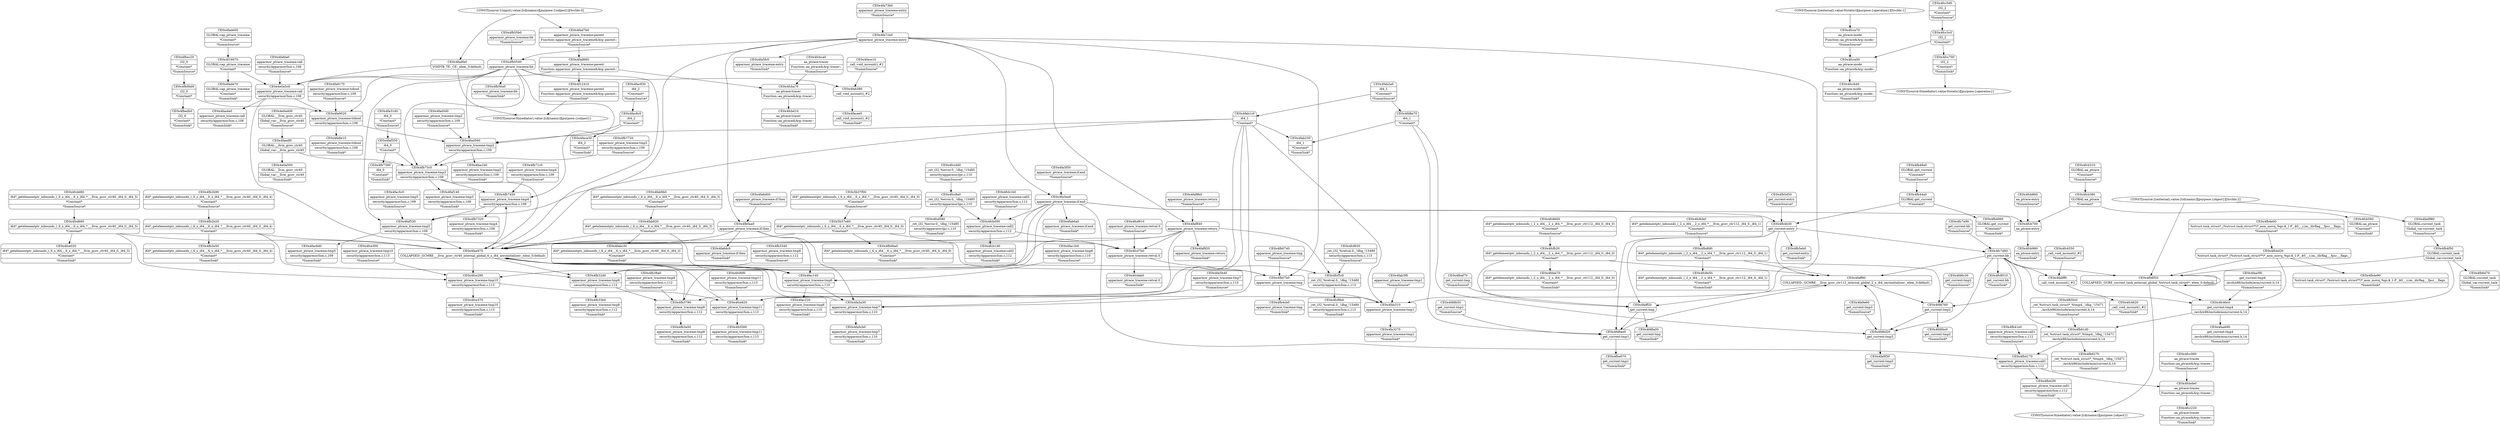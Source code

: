 digraph {
	CE0x4f16670 [shape=record,shape=Mrecord,label="{CE0x4f16670|GLOBAL:cap_ptrace_traceme|*Constant*}"]
	CE0x4fa5fc0 [shape=record,shape=Mrecord,label="{CE0x4fa5fc0|apparmor_ptrace_traceme:entry|*SummSink*}"]
	CE0x4fb61d0 [shape=record,shape=Mrecord,label="{CE0x4fb61d0|_ret_%struct.task_struct*_%tmp4,_!dbg_!15471|./arch/x86/include/asm/current.h,14}"]
	CE0x4faff90 [shape=record,shape=Mrecord,label="{CE0x4faff90|COLLAPSED:_GCMRE___llvm_gcov_ctr112_internal_global_2_x_i64_zeroinitializer:_elem_0:default:}"]
	CE0x4fac5c0 [shape=record,shape=Mrecord,label="{CE0x4fac5c0|apparmor_ptrace_traceme:tmp5|security/apparmor/lsm.c,109|*SummSource*}"]
	CE0x4fd6c30 [shape=record,shape=Mrecord,label="{CE0x4fd6c30|get_current:tmp2|*SummSource*}"]
	CE0x4fa9e60 [shape=record,shape=Mrecord,label="{CE0x4fa9e60|get_current:tmp3|*SummSource*}"]
	CE0x4fb4e00 [shape=record,shape=Mrecord,label="{CE0x4fb4e00|%struct.task_struct*_(%struct.task_struct**)*_asm_movq_%gs:$_1:P_,$0_,_r,im,_dirflag_,_fpsr_,_flags_|*SummSource*}"]
	CE0x4fab6a0 [shape=record,shape=Mrecord,label="{CE0x4fab6a0|apparmor_ptrace_traceme:if.end|*SummSink*}"]
	CE0x4fcd660 [shape=record,shape=Mrecord,label="{CE0x4fcd660|i64*_getelementptr_inbounds_(_6_x_i64_,_6_x_i64_*___llvm_gcov_ctr40,_i64_0,_i64_5)|*Constant*}"]
	CE0x4fc8e50 [shape=record,shape=Mrecord,label="{CE0x4fc8e50|i64*_getelementptr_inbounds_(_2_x_i64_,_2_x_i64_*___llvm_gcov_ctr112,_i64_0,_i64_1)|*Constant*|*SummSink*}"]
	CE0x4fb4e90 [shape=record,shape=Mrecord,label="{CE0x4fb4e90|%struct.task_struct*_(%struct.task_struct**)*_asm_movq_%gs:$_1:P_,$0_,_r,im,_dirflag_,_fpsr_,_flags_|*SummSink*}"]
	CE0x4fcf0f0 [shape=record,shape=Mrecord,label="{CE0x4fcf0f0|apparmor_ptrace_traceme:tmp11|security/apparmor/lsm.c,113|*SummSource*}"]
	CE0x4fcbca0 [shape=record,shape=Mrecord,label="{CE0x4fcbca0|aa_ptrace:tracer|Function::aa_ptrace&Arg::tracer::|*SummSource*}"]
	CE0x4fa6dc0 [shape=record,shape=Mrecord,label="{CE0x4fa6dc0|apparmor_ptrace_traceme:if.then|*SummSink*}"]
	CE0x4fac140 [shape=record,shape=Mrecord,label="{CE0x4fac140|apparmor_ptrace_traceme:tmp6|security/apparmor/lsm.c,110}"]
	CE0x4fa3ee0 [shape=record,shape=Mrecord,label="{CE0x4fa3ee0|apparmor_ptrace_traceme:if.end}"]
	CE0x4fb3790 [shape=record,shape=Mrecord,label="{CE0x4fb3790|apparmor_ptrace_traceme:tmp9|security/apparmor/lsm.c,112}"]
	CE0x4fcdd80 [shape=record,shape=Mrecord,label="{CE0x4fcdd80|i64*_getelementptr_inbounds_(_6_x_i64_,_6_x_i64_*___llvm_gcov_ctr40,_i64_0,_i64_5)|*Constant*|*SummSource*}"]
	CE0x4fcf9b0 [shape=record,shape=Mrecord,label="{CE0x4fcf9b0|_ret_i32_%retval.0,_!dbg_!15480|security/apparmor/lsm.c,113|*SummSink*}"]
	CE0x4fb5d50 [shape=record,shape=Mrecord,label="{CE0x4fb5d50|get_current:entry|*SummSource*}"]
	CE0x4fb44a0 [shape=record,shape=Mrecord,label="{CE0x4fb44a0|GLOBAL:get_current|*Constant*}"]
	CE0x4fccb40 [shape=record,shape=Mrecord,label="{CE0x4fccb40|aa_ptrace:mode|Function::aa_ptrace&Arg::mode::|*SummSink*}"]
	CE0x4fab380 [shape=record,shape=Mrecord,label="{CE0x4fab380|_call_void_mcount()_#2}"]
	CE0x4fa73b0 [shape=record,shape=Mrecord,label="{CE0x4fa73b0|apparmor_ptrace_traceme:entry|*SummSource*}"]
	CE0x4fcb140 [shape=record,shape=Mrecord,label="{CE0x4fcb140|apparmor_ptrace_traceme:call2|security/apparmor/lsm.c,112|*SummSink*}"]
	CE0x4fce370 [shape=record,shape=Mrecord,label="{CE0x4fce370|apparmor_ptrace_traceme:tmp10|security/apparmor/lsm.c,113|*SummSink*}"]
	CE0x4fb0740 [shape=record,shape=Mrecord,label="{CE0x4fb0740|apparmor_ptrace_traceme:tmp|*SummSource*}"]
	CE0x4facee0 [shape=record,shape=Mrecord,label="{CE0x4facee0|_call_void_mcount()_#2|*SummSink*}"]
	CE0x4fcc700 [shape=record,shape=Mrecord,label="{CE0x4fcc700|i32_2|*Constant*|*SummSink*}"]
	CE0x4fcb090 [shape=record,shape=Mrecord,label="{CE0x4fcb090|apparmor_ptrace_traceme:call2|security/apparmor/lsm.c,112}"]
	CE0x4fab2a0 [shape=record,shape=Mrecord,label="{CE0x4fab2a0|i64_1|*Constant*|*SummSource*}"]
	CE0x4fcc220 [shape=record,shape=Mrecord,label="{CE0x4fcc220|aa_ptrace:tracee|Function::aa_ptrace&Arg::tracee::|*SummSink*}"]
	CE0x4fa5a30 [shape=record,shape=Mrecord,label="{CE0x4fa5a30|apparmor_ptrace_traceme:tmp7|security/apparmor/lsm.c,110}"]
	CE0x4fadfa0 [shape=record,shape=Mrecord,label="{CE0x4fadfa0|VOIDTB_TE:_CE:_elem_0:default:}"]
	CE0x4fcb380 [shape=record,shape=Mrecord,label="{CE0x4fcb380|GLOBAL:aa_ptrace|*Constant*}"]
	CE0x4fcca00 [shape=record,shape=Mrecord,label="{CE0x4fcca00|aa_ptrace:mode|Function::aa_ptrace&Arg::mode::}"]
	CE0x4fcca70 [shape=record,shape=Mrecord,label="{CE0x4fcca70|aa_ptrace:mode|Function::aa_ptrace&Arg::mode::|*SummSource*}"]
	CE0x4fa72e0 [shape=record,shape=Mrecord,label="{CE0x4fa72e0|apparmor_ptrace_traceme:entry}"]
	CE0x4fa8e10 [shape=record,shape=Mrecord,label="{CE0x4fa8e10|apparmor_ptrace_traceme:tobool|security/apparmor/lsm.c,109|*SummSink*}"]
	CE0x4faa690 [shape=record,shape=Mrecord,label="{CE0x4faa690|get_current:tmp4|./arch/x86/include/asm/current.h,14|*SummSink*}"]
	CE0x4fcb960 [shape=record,shape=Mrecord,label="{CE0x4fcb960|aa_ptrace:entry|*SummSink*}"]
	CE0x4f12410 [shape=record,shape=Mrecord,label="{CE0x4f12410|apparmor_ptrace_traceme:parent|Function::apparmor_ptrace_traceme&Arg::parent::|*SummSink*}"]
	CE0x4fac8c0 [shape=record,shape=Mrecord,label="{CE0x4fac8c0|i64_2|*Constant*}"]
	CE0x4fcc5d0 [shape=record,shape=Mrecord,label="{CE0x4fcc5d0|i32_2|*Constant*|*SummSource*}"]
	CE0x4fcf630 [shape=record,shape=Mrecord,label="{CE0x4fcf630|_ret_i32_%retval.0,_!dbg_!15480|security/apparmor/lsm.c,113|*SummSource*}"]
	CE0x4faf8b0 [shape=record,shape=Mrecord,label="{CE0x4faf8b0|apparmor_ptrace_traceme:return|*SummSource*}"]
	CE0x4fb75c0 [shape=record,shape=Mrecord,label="{CE0x4fb75c0|apparmor_ptrace_traceme:tmp3|security/apparmor/lsm.c,109}"]
	CE0x4fbedb0 [shape=record,shape=Mrecord,label="{CE0x4fbedb0|i32_0|*Constant*|*SummSink*}"]
	CE0x4fade70 [shape=record,shape=Mrecord,label="{CE0x4fade70|GLOBAL:cap_ptrace_traceme|*Constant*|*SummSink*}"]
	CE0x4fad5d0 [shape=record,shape=Mrecord,label="{CE0x4fad5d0|apparmor_ptrace_traceme:tmp2|security/apparmor/lsm.c,109|*SummSource*}"]
	CE0x4fb7720 [shape=record,shape=Mrecord,label="{CE0x4fb7720|apparmor_ptrace_traceme:tmp3|security/apparmor/lsm.c,109|*SummSource*}"]
	CE0x4fad660 [shape=record,shape=Mrecord,label="{CE0x4fad660|apparmor_ptrace_traceme:parent|Function::apparmor_ptrace_traceme&Arg::parent::}"]
	CE0x4fafda0 [shape=record,shape=Mrecord,label="{CE0x4fafda0|apparmor_ptrace_traceme:call|security/apparmor/lsm.c,108|*SummSource*}"]
	CE0x4fad7b0 [shape=record,shape=Mrecord,label="{CE0x4fad7b0|apparmor_ptrace_traceme:parent|Function::apparmor_ptrace_traceme&Arg::parent::|*SummSource*}"]
	CE0x4fad980 [shape=record,shape=Mrecord,label="{CE0x4fad980|GLOBAL:current_task|Global_var:current_task|*SummSource*}"]
	CE0x4fccd40 [shape=record,shape=Mrecord,label="{CE0x4fccd40|_ret_i32_%error.0,_!dbg_!15485|security/apparmor/ipc.c,110|*SummSource*}"]
	CE0x4faff20 [shape=record,shape=Mrecord,label="{CE0x4faff20|get_current:tmp}"]
	CE0x4fd8ae0 [shape=record,shape=Mrecord,label="{CE0x4fd8ae0|get_current:tmp1}"]
	CE0x4fb4f50 [shape=record,shape=Mrecord,label="{CE0x4fb4f50|GLOBAL:current_task|Global_var:current_task}"]
	"CONST[source:0(mediator),value:2(dynamic)][purpose:{subject}]"
	"CONST[source:1(input),value:2(dynamic)][purpose:{subject}][SrcIdx:0]"
	CE0x4fab9b0 [shape=record,shape=Mrecord,label="{CE0x4fab9b0|i64*_getelementptr_inbounds_(_6_x_i64_,_6_x_i64_*___llvm_gcov_ctr40,_i64_0,_i64_3)|*Constant*|*SummSource*}"]
	CE0x4fb33b0 [shape=record,shape=Mrecord,label="{CE0x4fb33b0|apparmor_ptrace_traceme:tmp8|security/apparmor/lsm.c,112|*SummSink*}"]
	CE0x4fb7450 [shape=record,shape=Mrecord,label="{CE0x4fb7450|apparmor_ptrace_traceme:tmp4|security/apparmor/lsm.c,109}"]
	CE0x4faf530 [shape=record,shape=Mrecord,label="{CE0x4faf530|apparmor_ptrace_traceme:tmp5|security/apparmor/lsm.c,109}"]
	CE0x4fd6bc0 [shape=record,shape=Mrecord,label="{CE0x4fd6bc0|get_current:tmp2|*SummSink*}"]
	CE0x4faadf0 [shape=record,shape=Mrecord,label="{CE0x4faadf0|GLOBAL:__llvm_gcov_ctr40|Global_var:__llvm_gcov_ctr40}"]
	CE0x4fd6d20 [shape=record,shape=Mrecord,label="{CE0x4fd6d20|get_current:tmp3}"]
	CE0x4fcc3c0 [shape=record,shape=Mrecord,label="{CE0x4fcc3c0|i32_2|*Constant*}"]
	CE0x4fa6d00 [shape=record,shape=Mrecord,label="{CE0x4fa6d00|apparmor_ptrace_traceme:if.then|*SummSource*}"]
	CE0x4fbaf70 [shape=record,shape=Mrecord,label="{CE0x4fbaf70|get_current:tmp|*SummSource*}"]
	CE0x4fcdab0 [shape=record,shape=Mrecord,label="{CE0x4fcdab0|apparmor_ptrace_traceme:retval.0|*SummSink*}"]
	CE0x4fd6760 [shape=record,shape=Mrecord,label="{CE0x4fd6760|get_current:tmp2}"]
	CE0x4fa3f50 [shape=record,shape=Mrecord,label="{CE0x4fa3f50|apparmor_ptrace_traceme:if.end|*SummSource*}"]
	CE0x4fac220 [shape=record,shape=Mrecord,label="{CE0x4fac220|apparmor_ptrace_traceme:tmp6|security/apparmor/lsm.c,110|*SummSink*}"]
	CE0x4e0a5c0 [shape=record,shape=Mrecord,label="{CE0x4e0a5c0|apparmor_ptrace_traceme:call|security/apparmor/lsm.c,108}"]
	CE0x4fa9f30 [shape=record,shape=Mrecord,label="{CE0x4fa9f30|get_current:tmp3|*SummSink*}"]
	CE0x4fb4b30 [shape=record,shape=Mrecord,label="{CE0x4fb4b30|get_current:entry}"]
	CE0x4fa9ff0 [shape=record,shape=Mrecord,label="{CE0x4fa9ff0|_call_void_mcount()_#2}"]
	CE0x4fb38a0 [shape=record,shape=Mrecord,label="{CE0x4fb38a0|apparmor_ptrace_traceme:tmp9|security/apparmor/lsm.c,112|*SummSource*}"]
	CE0x4fcd910 [shape=record,shape=Mrecord,label="{CE0x4fcd910|apparmor_ptrace_traceme:retval.0|*SummSource*}"]
	CE0x4fa5b40 [shape=record,shape=Mrecord,label="{CE0x4fa5b40|apparmor_ptrace_traceme:tmp7|security/apparmor/lsm.c,110|*SummSource*}"]
	CE0x4fb56a0 [shape=record,shape=Mrecord,label="{CE0x4fb56a0|apparmor_ptrace_traceme:bb|*SummSink*}"]
	CE0x4fb7390 [shape=record,shape=Mrecord,label="{CE0x4fb7390|i64_0|*Constant*|*SummSink*}"]
	CE0x4faa4a0 [shape=record,shape=Mrecord,label="{CE0x4faa4a0|apparmor_ptrace_traceme:call|security/apparmor/lsm.c,108|*SummSink*}"]
	CE0x4fb7320 [shape=record,shape=Mrecord,label="{CE0x4fb7320|apparmor_ptrace_traceme:tmp4|security/apparmor/lsm.c,109|*SummSink*}"]
	CE0x4fcbd10 [shape=record,shape=Mrecord,label="{CE0x4fcbd10|aa_ptrace:tracer|Function::aa_ptrace&Arg::tracer::|*SummSink*}"]
	CE0x4fce290 [shape=record,shape=Mrecord,label="{CE0x4fce290|apparmor_ptrace_traceme:tmp10|security/apparmor/lsm.c,113}"]
	CE0x4fb4170 [shape=record,shape=Mrecord,label="{CE0x4fb4170|apparmor_ptrace_traceme:call1|security/apparmor/lsm.c,112}"]
	CE0x4fb2b90 [shape=record,shape=Mrecord,label="{CE0x4fb2b90|i64*_getelementptr_inbounds_(_6_x_i64_,_6_x_i64_*___llvm_gcov_ctr40,_i64_0,_i64_4)|*Constant*|*SummSource*}"]
	CE0x4fb5fc0 [shape=record,shape=Mrecord,label="{CE0x4fb5fc0|_ret_%struct.task_struct*_%tmp4,_!dbg_!15471|./arch/x86/include/asm/current.h,14|*SummSource*}"]
	CE0x4fc4550 [shape=record,shape=Mrecord,label="{CE0x4fc4550|_call_void_mcount()_#2|*SummSource*}"]
	CE0x4fb07b0 [shape=record,shape=Mrecord,label="{CE0x4fb07b0|apparmor_ptrace_traceme:tmp}"]
	CE0x4fb5eb0 [shape=record,shape=Mrecord,label="{CE0x4fb5eb0|get_current:entry|*SummSink*}"]
	CE0x4faa5f0 [shape=record,shape=Mrecord,label="{CE0x4faa5f0|get_current:tmp4|./arch/x86/include/asm/current.h,14|*SummSource*}"]
	CE0x4fcb560 [shape=record,shape=Mrecord,label="{CE0x4fcb560|GLOBAL:aa_ptrace|*Constant*|*SummSink*}"]
	CE0x4fb4d20 [shape=record,shape=Mrecord,label="{CE0x4fb4d20|%struct.task_struct*_(%struct.task_struct**)*_asm_movq_%gs:$_1:P_,$0_,_r,im,_dirflag_,_fpsr_,_flags_}"]
	CE0x4fab820 [shape=record,shape=Mrecord,label="{CE0x4fab820|i64*_getelementptr_inbounds_(_6_x_i64_,_6_x_i64_*___llvm_gcov_ctr40,_i64_0,_i64_3)|*Constant*}"]
	CE0x4fa9020 [shape=record,shape=Mrecord,label="{CE0x4fa9020|apparmor_ptrace_traceme:tobool|security/apparmor/lsm.c,109}"]
	CE0x4fd8a70 [shape=record,shape=Mrecord,label="{CE0x4fd8a70|i64_1|*Constant*}"]
	CE0x4fa3270 [shape=record,shape=Mrecord,label="{CE0x4fa3270|apparmor_ptrace_traceme:tmp1|*SummSink*}"]
	CE0x4faf840 [shape=record,shape=Mrecord,label="{CE0x4faf840|apparmor_ptrace_traceme:return}"]
	CE0x4fad560 [shape=record,shape=Mrecord,label="{CE0x4fad560|apparmor_ptrace_traceme:tmp2|security/apparmor/lsm.c,109}"]
	CE0x4fcb700 [shape=record,shape=Mrecord,label="{CE0x4fcb700|aa_ptrace:entry}"]
	CE0x4fc6600 [shape=record,shape=Mrecord,label="{CE0x4fc6600|i64*_getelementptr_inbounds_(_2_x_i64_,_2_x_i64_*___llvm_gcov_ctr112,_i64_0,_i64_0)|*Constant*|*SummSource*}"]
	CE0x4fcd580 [shape=record,shape=Mrecord,label="{CE0x4fcd580|_ret_i32_%error.0,_!dbg_!15485|security/apparmor/ipc.c,110|*SummSink*}"]
	CE0x4fade00 [shape=record,shape=Mrecord,label="{CE0x4fade00|GLOBAL:cap_ptrace_traceme|*Constant*|*SummSource*}"]
	CE0x4fb0bd0 [shape=record,shape=Mrecord,label="{CE0x4fb0bd0|i32_0|*Constant*}"]
	CE0x4fb3a50 [shape=record,shape=Mrecord,label="{CE0x4fb3a50|apparmor_ptrace_traceme:tmp9|security/apparmor/lsm.c,112|*SummSink*}"]
	CE0x4fcc8a0 [shape=record,shape=Mrecord,label="{CE0x4fcc8a0|_ret_i32_%error.0,_!dbg_!15485|security/apparmor/ipc.c,110}"]
	CE0x4fb41e0 [shape=record,shape=Mrecord,label="{CE0x4fb41e0|apparmor_ptrace_traceme:call1|security/apparmor/lsm.c,112|*SummSource*}"]
	CE0x4fbe070 [shape=record,shape=Mrecord,label="{CE0x4fbe070|get_current:tmp1|*SummSink*}"]
	CE0x4faa1b0 [shape=record,shape=Mrecord,label="{CE0x4faa1b0|apparmor_ptrace_traceme:tmp2|security/apparmor/lsm.c,109|*SummSink*}"]
	CE0x4fcd7b0 [shape=record,shape=Mrecord,label="{CE0x4fcd7b0|apparmor_ptrace_traceme:retval.0}"]
	"CONST[source:2(external),value:0(static)][purpose:{operation}][SrcIdx:1]"
	CE0x4fdda70 [shape=record,shape=Mrecord,label="{CE0x4fdda70|i64*_getelementptr_inbounds_(_2_x_i64_,_2_x_i64_*___llvm_gcov_ctr112,_i64_0,_i64_0)|*Constant*|*SummSink*}"]
	"CONST[source:0(mediator),value:0(static)][purpose:{operation}]"
	CE0x4fc7d60 [shape=record,shape=Mrecord,label="{CE0x4fc7d60|get_current:bb}"]
	CE0x4fb71c0 [shape=record,shape=Mrecord,label="{CE0x4fb71c0|apparmor_ptrace_traceme:tmp4|security/apparmor/lsm.c,109|*SummSource*}"]
	CE0x4faa970 [shape=record,shape=Mrecord,label="{CE0x4faa970|COLLAPSED:_GCMRE___llvm_gcov_ctr40_internal_global_6_x_i64_zeroinitializer:_elem_0:default:}"]
	CE0x4fbdfd0 [shape=record,shape=Mrecord,label="{CE0x4fbdfd0|i64*_getelementptr_inbounds_(_2_x_i64_,_2_x_i64_*___llvm_gcov_ctr112,_i64_0,_i64_1)|*Constant*}"]
	CE0x4fb4960 [shape=record,shape=Mrecord,label="{CE0x4fb4960|GLOBAL:get_current|*Constant*|*SummSink*}"]
	CE0x4fab1c0 [shape=record,shape=Mrecord,label="{CE0x4fab1c0|i64_1|*Constant*}"]
	CE0x4fb48a0 [shape=record,shape=Mrecord,label="{CE0x4fb48a0|GLOBAL:get_current|*Constant*|*SummSource*}"]
	CE0x4fcfb20 [shape=record,shape=Mrecord,label="{CE0x4fcfb20|i64*_getelementptr_inbounds_(_2_x_i64_,_2_x_i64_*___llvm_gcov_ctr112,_i64_0,_i64_0)|*Constant*}"]
	CE0x4e0a400 [shape=record,shape=Mrecord,label="{CE0x4e0a400|GLOBAL:__llvm_gcov_ctr40|Global_var:__llvm_gcov_ctr40|*SummSource*}"]
	CE0x4fb42f0 [shape=record,shape=Mrecord,label="{CE0x4fb42f0|apparmor_ptrace_traceme:call1|security/apparmor/lsm.c,112|*SummSink*}"]
	CE0x4fb6270 [shape=record,shape=Mrecord,label="{CE0x4fb6270|_ret_%struct.task_struct*_%tmp4,_!dbg_!15471|./arch/x86/include/asm/current.h,14|*SummSink*}"]
	"CONST[source:2(external),value:2(dynamic)][purpose:{object}][SrcIdx:2]"
	CE0x4fcba70 [shape=record,shape=Mrecord,label="{CE0x4fcba70|aa_ptrace:tracer|Function::aa_ptrace&Arg::tracer::}"]
	CE0x4faf350 [shape=record,shape=Mrecord,label="{CE0x4faf350|i64_0|*Constant*}"]
	CE0x4fa5cb0 [shape=record,shape=Mrecord,label="{CE0x4fa5cb0|apparmor_ptrace_traceme:tmp7|security/apparmor/lsm.c,110|*SummSink*}"]
	CE0x4fa9170 [shape=record,shape=Mrecord,label="{CE0x4fa9170|apparmor_ptrace_traceme:tobool|security/apparmor/lsm.c,109|*SummSource*}"]
	CE0x4fcb860 [shape=record,shape=Mrecord,label="{CE0x4fcb860|aa_ptrace:entry|*SummSource*}"]
	CE0x4e0a500 [shape=record,shape=Mrecord,label="{CE0x4e0a500|GLOBAL:__llvm_gcov_ctr40|Global_var:__llvm_gcov_ctr40|*SummSink*}"]
	CE0x4fcb1b0 [shape=record,shape=Mrecord,label="{CE0x4fcb1b0|apparmor_ptrace_traceme:call2|security/apparmor/lsm.c,112|*SummSource*}"]
	CE0x4fb55b0 [shape=record,shape=Mrecord,label="{CE0x4fb55b0|apparmor_ptrace_traceme:bb|*SummSource*}"]
	CE0x4fc7e90 [shape=record,shape=Mrecord,label="{CE0x4fc7e90|get_current:bb|*SummSource*}"]
	CE0x4fb6d70 [shape=record,shape=Mrecord,label="{CE0x4fb6d70|GLOBAL:current_task|Global_var:current_task|*SummSink*}"]
	CE0x4faf140 [shape=record,shape=Mrecord,label="{CE0x4faf140|apparmor_ptrace_traceme:tmp3|security/apparmor/lsm.c,109|*SummSink*}"]
	CE0x4fc4620 [shape=record,shape=Mrecord,label="{CE0x4fc4620|_call_void_mcount()_#2|*SummSink*}"]
	CE0x4faca30 [shape=record,shape=Mrecord,label="{CE0x4faca30|i64_2|*Constant*|*SummSink*}"]
	CE0x4fcf5c0 [shape=record,shape=Mrecord,label="{CE0x4fcf5c0|_ret_i32_%retval.0,_!dbg_!15480|security/apparmor/lsm.c,113}"]
	CE0x4fb5540 [shape=record,shape=Mrecord,label="{CE0x4fb5540|apparmor_ptrace_traceme:bb}"]
	CE0x4fd8b50 [shape=record,shape=Mrecord,label="{CE0x4fd8b50|get_current:tmp1|*SummSource*}"]
	CE0x4face10 [shape=record,shape=Mrecord,label="{CE0x4face10|_call_void_mcount()_#2|*SummSource*}"]
	CE0x4fce300 [shape=record,shape=Mrecord,label="{CE0x4fce300|apparmor_ptrace_traceme:tmp10|security/apparmor/lsm.c,113|*SummSource*}"]
	CE0x4fb2e50 [shape=record,shape=Mrecord,label="{CE0x4fb2e50|i64*_getelementptr_inbounds_(_6_x_i64_,_6_x_i64_*___llvm_gcov_ctr40,_i64_0,_i64_4)|*Constant*|*SummSink*}"]
	CE0x4fb2b20 [shape=record,shape=Mrecord,label="{CE0x4fb2b20|i64*_getelementptr_inbounds_(_6_x_i64_,_6_x_i64_*___llvm_gcov_ctr40,_i64_0,_i64_4)|*Constant*}"]
	CE0x4faf920 [shape=record,shape=Mrecord,label="{CE0x4faf920|apparmor_ptrace_traceme:return|*SummSink*}"]
	CE0x5b37e60 [shape=record,shape=Mrecord,label="{CE0x5b37e60|i64*_getelementptr_inbounds_(_6_x_i64_,_6_x_i64_*___llvm_gcov_ctr40,_i64_0,_i64_0)|*Constant*}"]
	CE0x4fc8010 [shape=record,shape=Mrecord,label="{CE0x4fc8010|get_current:bb|*SummSink*}"]
	CE0x4fac6d0 [shape=record,shape=Mrecord,label="{CE0x4fac6d0|apparmor_ptrace_traceme:tmp5|security/apparmor/lsm.c,109|*SummSink*}"]
	CE0x4fcbde0 [shape=record,shape=Mrecord,label="{CE0x4fcbde0|aa_ptrace:tracee|Function::aa_ptrace&Arg::tracee::}"]
	CE0x4fb0aa0 [shape=record,shape=Mrecord,label="{CE0x4fb0aa0|apparmor_ptrace_traceme:if.then}"]
	CE0x4fab310 [shape=record,shape=Mrecord,label="{CE0x4fab310|apparmor_ptrace_traceme:tmp1}"]
	CE0x4fd8a00 [shape=record,shape=Mrecord,label="{CE0x4fd8a00|get_current:tmp|*SummSink*}"]
	CE0x4fce820 [shape=record,shape=Mrecord,label="{CE0x4fce820|apparmor_ptrace_traceme:tmp11|security/apparmor/lsm.c,113}"]
	"CONST[source:0(mediator),value:2(dynamic)][purpose:{object}]"
	CE0x4fb32d0 [shape=record,shape=Mrecord,label="{CE0x4fb32d0|apparmor_ptrace_traceme:tmp8|security/apparmor/lsm.c,112}"]
	CE0x4fce020 [shape=record,shape=Mrecord,label="{CE0x4fce020|i64*_getelementptr_inbounds_(_6_x_i64_,_6_x_i64_*___llvm_gcov_ctr40,_i64_0,_i64_5)|*Constant*|*SummSink*}"]
	CE0x4fcc060 [shape=record,shape=Mrecord,label="{CE0x4fcc060|aa_ptrace:tracee|Function::aa_ptrace&Arg::tracee::|*SummSource*}"]
	CE0x4fcb310 [shape=record,shape=Mrecord,label="{CE0x4fcb310|GLOBAL:aa_ptrace|*Constant*|*SummSource*}"]
	CE0x4fabc30 [shape=record,shape=Mrecord,label="{CE0x4fabc30|i64*_getelementptr_inbounds_(_6_x_i64_,_6_x_i64_*___llvm_gcov_ctr40,_i64_0,_i64_3)|*Constant*|*SummSink*}"]
	CE0x4fac930 [shape=record,shape=Mrecord,label="{CE0x4fac930|i64_2|*Constant*|*SummSource*}"]
	CE0x5b37f00 [shape=record,shape=Mrecord,label="{CE0x5b37f00|i64*_getelementptr_inbounds_(_6_x_i64_,_6_x_i64_*___llvm_gcov_ctr40,_i64_0,_i64_0)|*Constant*|*SummSource*}"]
	CE0x4fab230 [shape=record,shape=Mrecord,label="{CE0x4fab230|i64_1|*Constant*|*SummSink*}"]
	CE0x4fbec20 [shape=record,shape=Mrecord,label="{CE0x4fbec20|i32_0|*Constant*|*SummSource*}"]
	CE0x4fb4cb0 [shape=record,shape=Mrecord,label="{CE0x4fb4cb0|apparmor_ptrace_traceme:tmp|*SummSink*}"]
	CE0x4fab3f0 [shape=record,shape=Mrecord,label="{CE0x4fab3f0|apparmor_ptrace_traceme:tmp1|*SummSource*}"]
	CE0x4fb3340 [shape=record,shape=Mrecord,label="{CE0x4fb3340|apparmor_ptrace_traceme:tmp8|security/apparmor/lsm.c,112|*SummSource*}"]
	CE0x4fb6f20 [shape=record,shape=Mrecord,label="{CE0x4fb6f20|COLLAPSED:_GCRE_current_task_external_global_%struct.task_struct*:_elem_0:default:}"]
	CE0x4fcf260 [shape=record,shape=Mrecord,label="{CE0x4fcf260|apparmor_ptrace_traceme:tmp11|security/apparmor/lsm.c,113|*SummSink*}"]
	CE0x4fb06a0 [shape=record,shape=Mrecord,label="{CE0x4fb06a0|i64*_getelementptr_inbounds_(_6_x_i64_,_6_x_i64_*___llvm_gcov_ctr40,_i64_0,_i64_0)|*Constant*|*SummSink*}"]
	CE0x4fac1b0 [shape=record,shape=Mrecord,label="{CE0x4fac1b0|apparmor_ptrace_traceme:tmp6|security/apparmor/lsm.c,110|*SummSource*}"]
	CE0x4fc8cb0 [shape=record,shape=Mrecord,label="{CE0x4fc8cb0|i64*_getelementptr_inbounds_(_2_x_i64_,_2_x_i64_*___llvm_gcov_ctr112,_i64_0,_i64_1)|*Constant*|*SummSource*}"]
	CE0x4fc46c0 [shape=record,shape=Mrecord,label="{CE0x4fc46c0|get_current:tmp4|./arch/x86/include/asm/current.h,14}"]
	CE0x4fa31d0 [shape=record,shape=Mrecord,label="{CE0x4fa31d0|i64_0|*Constant*|*SummSource*}"]
	CE0x4fd8b50 -> CE0x4fd8ae0
	CE0x4fcc3c0 -> CE0x4fcca00
	CE0x4fcbde0 -> CE0x4fcc220
	CE0x4fcc5d0 -> CE0x4fcc3c0
	CE0x4fb7720 -> CE0x4fb75c0
	CE0x4fa3ee0 -> CE0x4fb32d0
	CE0x4fd8ae0 -> CE0x4fbe070
	CE0x4fb6f20 -> CE0x4fc46c0
	CE0x4fb4170 -> CE0x4fcbde0
	CE0x5b37f00 -> CE0x5b37e60
	CE0x4fb61d0 -> CE0x4fb6270
	CE0x4faa5f0 -> CE0x4fc46c0
	CE0x4faff20 -> CE0x4fd8a00
	CE0x4fcdd80 -> CE0x4fcd660
	CE0x4fcb090 -> CE0x4fcb140
	CE0x4fa6d00 -> CE0x4fb0aa0
	CE0x4fac8c0 -> CE0x4fad560
	CE0x4fbec20 -> CE0x4fb0bd0
	CE0x4fd8a70 -> CE0x4fd8ae0
	CE0x4fd6760 -> CE0x4fd6d20
	CE0x4fb4f50 -> CE0x4fb6d70
	"CONST[source:1(input),value:2(dynamic)][purpose:{subject}][SrcIdx:0]" -> CE0x4fad7b0
	CE0x4fade00 -> CE0x4f16670
	CE0x4faa970 -> CE0x4fac140
	CE0x4fa72e0 -> CE0x4fb07b0
	CE0x4fb41e0 -> CE0x4fb4170
	CE0x4e0a5c0 -> CE0x4fa9020
	CE0x4faf840 -> CE0x4faa970
	CE0x4fc7d60 -> CE0x4fc46c0
	CE0x4fd8a70 -> CE0x4fd6d20
	CE0x4fa9020 -> CE0x4fa8e10
	CE0x4faa970 -> CE0x4fce290
	CE0x4faadf0 -> CE0x4fb75c0
	CE0x4faa970 -> CE0x4fb32d0
	CE0x4faf530 -> CE0x4fac6d0
	CE0x4fcfb20 -> CE0x4fdda70
	CE0x4fce290 -> CE0x4fce370
	CE0x4fd8a70 -> CE0x4fab230
	CE0x4fcc700 -> "CONST[source:0(mediator),value:0(static)][purpose:{operation}]"
	CE0x4fab310 -> CE0x4faa970
	CE0x4fadfa0 -> "CONST[source:0(mediator),value:2(dynamic)][purpose:{subject}]"
	CE0x4fcd660 -> CE0x4fce290
	CE0x4fb6f20 -> "CONST[source:0(mediator),value:2(dynamic)][purpose:{object}]"
	CE0x4fcd910 -> CE0x4fcd7b0
	CE0x4fac8c0 -> CE0x4faca30
	CE0x4fab820 -> CE0x4faa970
	CE0x4fa5a30 -> CE0x4faa970
	CE0x4fcc060 -> CE0x4fcbde0
	CE0x4fb2b20 -> CE0x4faa970
	CE0x4faa970 -> CE0x4fb7450
	CE0x4fcbca0 -> CE0x4fcba70
	CE0x4fa9020 -> CE0x4fad560
	CE0x4fa3ee0 -> CE0x4fcb700
	CE0x4fb2b90 -> CE0x4fb2b20
	"CONST[source:2(external),value:2(dynamic)][purpose:{object}][SrcIdx:2]" -> CE0x4fad980
	CE0x4fb2b20 -> CE0x4fb2e50
	CE0x4fb5540 -> CE0x4faf530
	CE0x4faf350 -> CE0x4fb7390
	CE0x4fb4d20 -> CE0x4fc46c0
	CE0x4fce300 -> CE0x4fce290
	CE0x4fa3ee0 -> CE0x4fb4170
	CE0x4fc7d60 -> CE0x4fb61d0
	CE0x4fab3f0 -> CE0x4fab310
	CE0x4fb38a0 -> CE0x4fb3790
	CE0x4fcb090 -> CE0x4fcd7b0
	CE0x4fcd660 -> CE0x4fce020
	CE0x4fab1c0 -> CE0x4faf530
	CE0x4fb3340 -> CE0x4fb32d0
	CE0x4fcd7b0 -> CE0x4fcdab0
	CE0x4faf530 -> CE0x4faa970
	CE0x4fad5d0 -> CE0x4fad560
	CE0x4fa72e0 -> CE0x4fab310
	CE0x4fcd660 -> CE0x4faa970
	CE0x4fc8cb0 -> CE0x4fbdfd0
	CE0x5b37e60 -> CE0x4faa970
	CE0x4fb4e00 -> CE0x4fb4d20
	CE0x4fa31d0 -> CE0x4faf350
	CE0x4fce290 -> CE0x4fce820
	CE0x4fcf0f0 -> CE0x4fce820
	CE0x4fb0bd0 -> CE0x4fa9020
	CE0x4faa970 -> CE0x4fb07b0
	CE0x4fad7b0 -> CE0x4fad660
	CE0x4fb5d50 -> CE0x4fb4b30
	CE0x4fc4550 -> CE0x4fa9ff0
	CE0x4faf840 -> CE0x4faf920
	CE0x4fab9b0 -> CE0x4fab820
	CE0x4fb7450 -> CE0x4fb7320
	CE0x4fb5fc0 -> CE0x4fb61d0
	CE0x4fcb310 -> CE0x4fcb380
	CE0x4fa3ee0 -> CE0x4fcb090
	CE0x4fab310 -> CE0x4fa3270
	CE0x4fab2a0 -> CE0x4fd8a70
	CE0x4fb5540 -> CE0x4fa9020
	CE0x4fa3f50 -> CE0x4fa3ee0
	CE0x4fb0aa0 -> CE0x4fac140
	CE0x4fbdfd0 -> CE0x4faff90
	CE0x4fcc3c0 -> CE0x4fcc700
	CE0x4fc46c0 -> CE0x4fb61d0
	CE0x4fa72e0 -> CE0x4fb5540
	CE0x4fb75c0 -> CE0x4faf140
	CE0x4fab1c0 -> CE0x4fad560
	CE0x4fb07b0 -> CE0x4fab310
	CE0x4fad560 -> CE0x4fb75c0
	CE0x4e0a5c0 -> CE0x4fcd7b0
	CE0x4fcfb20 -> CE0x4faff20
	CE0x4fb4d20 -> CE0x4fb4e90
	CE0x4fce820 -> CE0x4faa970
	CE0x4fb4f50 -> CE0x4fb6f20
	CE0x4fa3ee0 -> CE0x4fb3790
	CE0x4fc7e90 -> CE0x4fc7d60
	CE0x4fcb860 -> CE0x4fcb700
	CE0x4fa9170 -> CE0x4fa9020
	CE0x4fb4b30 -> CE0x4faff90
	CE0x4fc7d60 -> CE0x4fb6f20
	CE0x4fcd7b0 -> CE0x4fcf5c0
	CE0x4fb5540 -> CE0x4fab380
	CE0x4fa9ff0 -> CE0x4fc4620
	CE0x4e0a5c0 -> CE0x4faa4a0
	CE0x4fd6d20 -> CE0x4fa9f30
	CE0x4fc7d60 -> CE0x4fd6760
	CE0x4fb5540 -> CE0x4fb7450
	CE0x4fa3ee0 -> CE0x4fab6a0
	CE0x4fb61d0 -> CE0x4fb4170
	CE0x4fb44a0 -> CE0x4fb4960
	CE0x4fb44a0 -> CE0x4fb4b30
	CE0x4fa5b40 -> CE0x4fa5a30
	CE0x4fc7d60 -> CE0x4fd6d20
	CE0x4fc7d60 -> CE0x4faff90
	CE0x4fad660 -> CE0x4f12410
	CE0x4fce820 -> CE0x4fcf260
	CE0x4fab1c0 -> CE0x4fab230
	CE0x4fd6c30 -> CE0x4fd6760
	CE0x4faff90 -> CE0x4faff20
	CE0x4fcb380 -> CE0x4fcb700
	CE0x4fa72e0 -> CE0x4fa5fc0
	CE0x4fd6d20 -> CE0x4faff90
	CE0x4fb5540 -> CE0x4fad560
	CE0x4fad660 -> CE0x4fcba70
	CE0x4fc7d60 -> CE0x4fc8010
	CE0x4fb48a0 -> CE0x4fb44a0
	CE0x4faf8b0 -> CE0x4faf840
	CE0x4fb6f20 -> CE0x4fb6f20
	CE0x4fbdfd0 -> CE0x4fc8e50
	CE0x4fb3790 -> CE0x4faa970
	CE0x4fa9e60 -> CE0x4fd6d20
	CE0x4fab380 -> CE0x4facee0
	CE0x4fcba70 -> CE0x4fcbd10
	CE0x4fccd40 -> CE0x4fcc8a0
	CE0x4fad560 -> CE0x4faa1b0
	"CONST[source:2(external),value:2(dynamic)][purpose:{object}][SrcIdx:2]" -> CE0x4fb6f20
	CE0x4fb7450 -> CE0x4faf530
	CE0x4fb4d20 -> CE0x4fb6f20
	CE0x4fb0aa0 -> CE0x4fa5a30
	CE0x4fab820 -> CE0x4fabc30
	CE0x4fab1c0 -> CE0x4fce820
	CE0x4fb32d0 -> CE0x4fb33b0
	CE0x4fcb1b0 -> CE0x4fcb090
	CE0x4f16670 -> CE0x4fade70
	CE0x4fb4b30 -> CE0x4fc7d60
	CE0x4fac930 -> CE0x4fac8c0
	CE0x4fb5540 -> CE0x4fb75c0
	CE0x4faadf0 -> CE0x4e0a500
	CE0x4fb32d0 -> CE0x4fb3790
	CE0x4fa3ee0 -> CE0x4fb4b30
	CE0x4faf840 -> CE0x4fce820
	CE0x4fac140 -> CE0x4fac220
	CE0x4faf840 -> CE0x4fcf5c0
	CE0x4fb0bd0 -> CE0x4fbedb0
	CE0x5b37e60 -> CE0x4fb07b0
	CE0x4fab820 -> CE0x4fac140
	CE0x4fb4f50 -> CE0x4fc46c0
	CE0x4fa72e0 -> CE0x4faa970
	CE0x4faff20 -> CE0x4fd8ae0
	CE0x4fb4b30 -> CE0x4faff20
	CE0x5b37e60 -> CE0x4fb06a0
	CE0x4fcfb20 -> CE0x4faff90
	CE0x4f12410 -> "CONST[source:0(mediator),value:2(dynamic)][purpose:{subject}]"
	CE0x4fc7d60 -> CE0x4fa9ff0
	CE0x4fc46c0 -> CE0x4faa690
	CE0x4fa73b0 -> CE0x4fa72e0
	CE0x4fb55b0 -> CE0x4fb5540
	CE0x4fb2b20 -> CE0x4fb32d0
	CE0x4fcc8a0 -> CE0x4fcb090
	CE0x4fa3ee0 -> CE0x4faa970
	CE0x4fc6600 -> CE0x4fcfb20
	CE0x4fadfa0 -> CE0x4e0a5c0
	CE0x4fbdfd0 -> CE0x4fd6760
	CE0x4fb4b30 -> CE0x4fd8ae0
	CE0x4fab2a0 -> CE0x4fab1c0
	"CONST[source:2(external),value:0(static)][purpose:{operation}][SrcIdx:1]" -> CE0x4fcca70
	CE0x4fa5a30 -> CE0x4fa5cb0
	CE0x4fad660 -> CE0x4e0a5c0
	CE0x4fb3790 -> CE0x4fb3a50
	CE0x4fac1b0 -> CE0x4fac140
	CE0x4fcf630 -> CE0x4fcf5c0
	CE0x4fcc8a0 -> CE0x4fcd580
	CE0x4fac140 -> CE0x4fa5a30
	CE0x4fa72e0 -> CE0x4faf840
	CE0x4fb5540 -> CE0x4e0a5c0
	CE0x4fb0740 -> CE0x4fb07b0
	CE0x4e0a400 -> CE0x4faadf0
	CE0x4fb71c0 -> CE0x4fb7450
	CE0x4fab1c0 -> CE0x4fab310
	CE0x4fcca70 -> CE0x4fcca00
	CE0x4fb5540 -> CE0x4faa970
	CE0x4fa72e0 -> CE0x4fb0aa0
	CE0x4fb4170 -> CE0x4fb42f0
	CE0x4fcb380 -> CE0x4fcb560
	CE0x4fad980 -> CE0x4fb4f50
	CE0x4fd8ae0 -> CE0x4faff90
	CE0x4fd6760 -> CE0x4fd6bc0
	CE0x4fafda0 -> CE0x4e0a5c0
	CE0x4fac5c0 -> CE0x4faf530
	CE0x4fab1c0 -> CE0x4fb3790
	CE0x4fb07b0 -> CE0x4fb4cb0
	CE0x4fcca00 -> CE0x4fccb40
	CE0x4fab1c0 -> CE0x4fa5a30
	CE0x4fb75c0 -> CE0x4fb7450
	CE0x4fb0aa0 -> CE0x4fa6dc0
	CE0x4fbaf70 -> CE0x4faff20
	CE0x4fb5540 -> CE0x4fb56a0
	CE0x4fb0aa0 -> CE0x4faa970
	CE0x4faf840 -> CE0x4fce290
	CE0x4fb75c0 -> CE0x4faa970
	CE0x4faf840 -> CE0x4fcd7b0
	"CONST[source:1(input),value:2(dynamic)][purpose:{subject}][SrcIdx:0]" -> CE0x4fadfa0
	CE0x4face10 -> CE0x4fab380
	CE0x4fa72e0 -> CE0x4fa3ee0
	CE0x4fb4b30 -> CE0x4fb5eb0
	CE0x4fcb700 -> CE0x4fcb960
	CE0x4fcf5c0 -> CE0x4fcf9b0
	CE0x4faf350 -> CE0x4fb75c0
	CE0x4f16670 -> CE0x4e0a5c0
	CE0x4faff90 -> CE0x4fd6760
	CE0x4fb42f0 -> "CONST[source:0(mediator),value:2(dynamic)][purpose:{object}]"
}